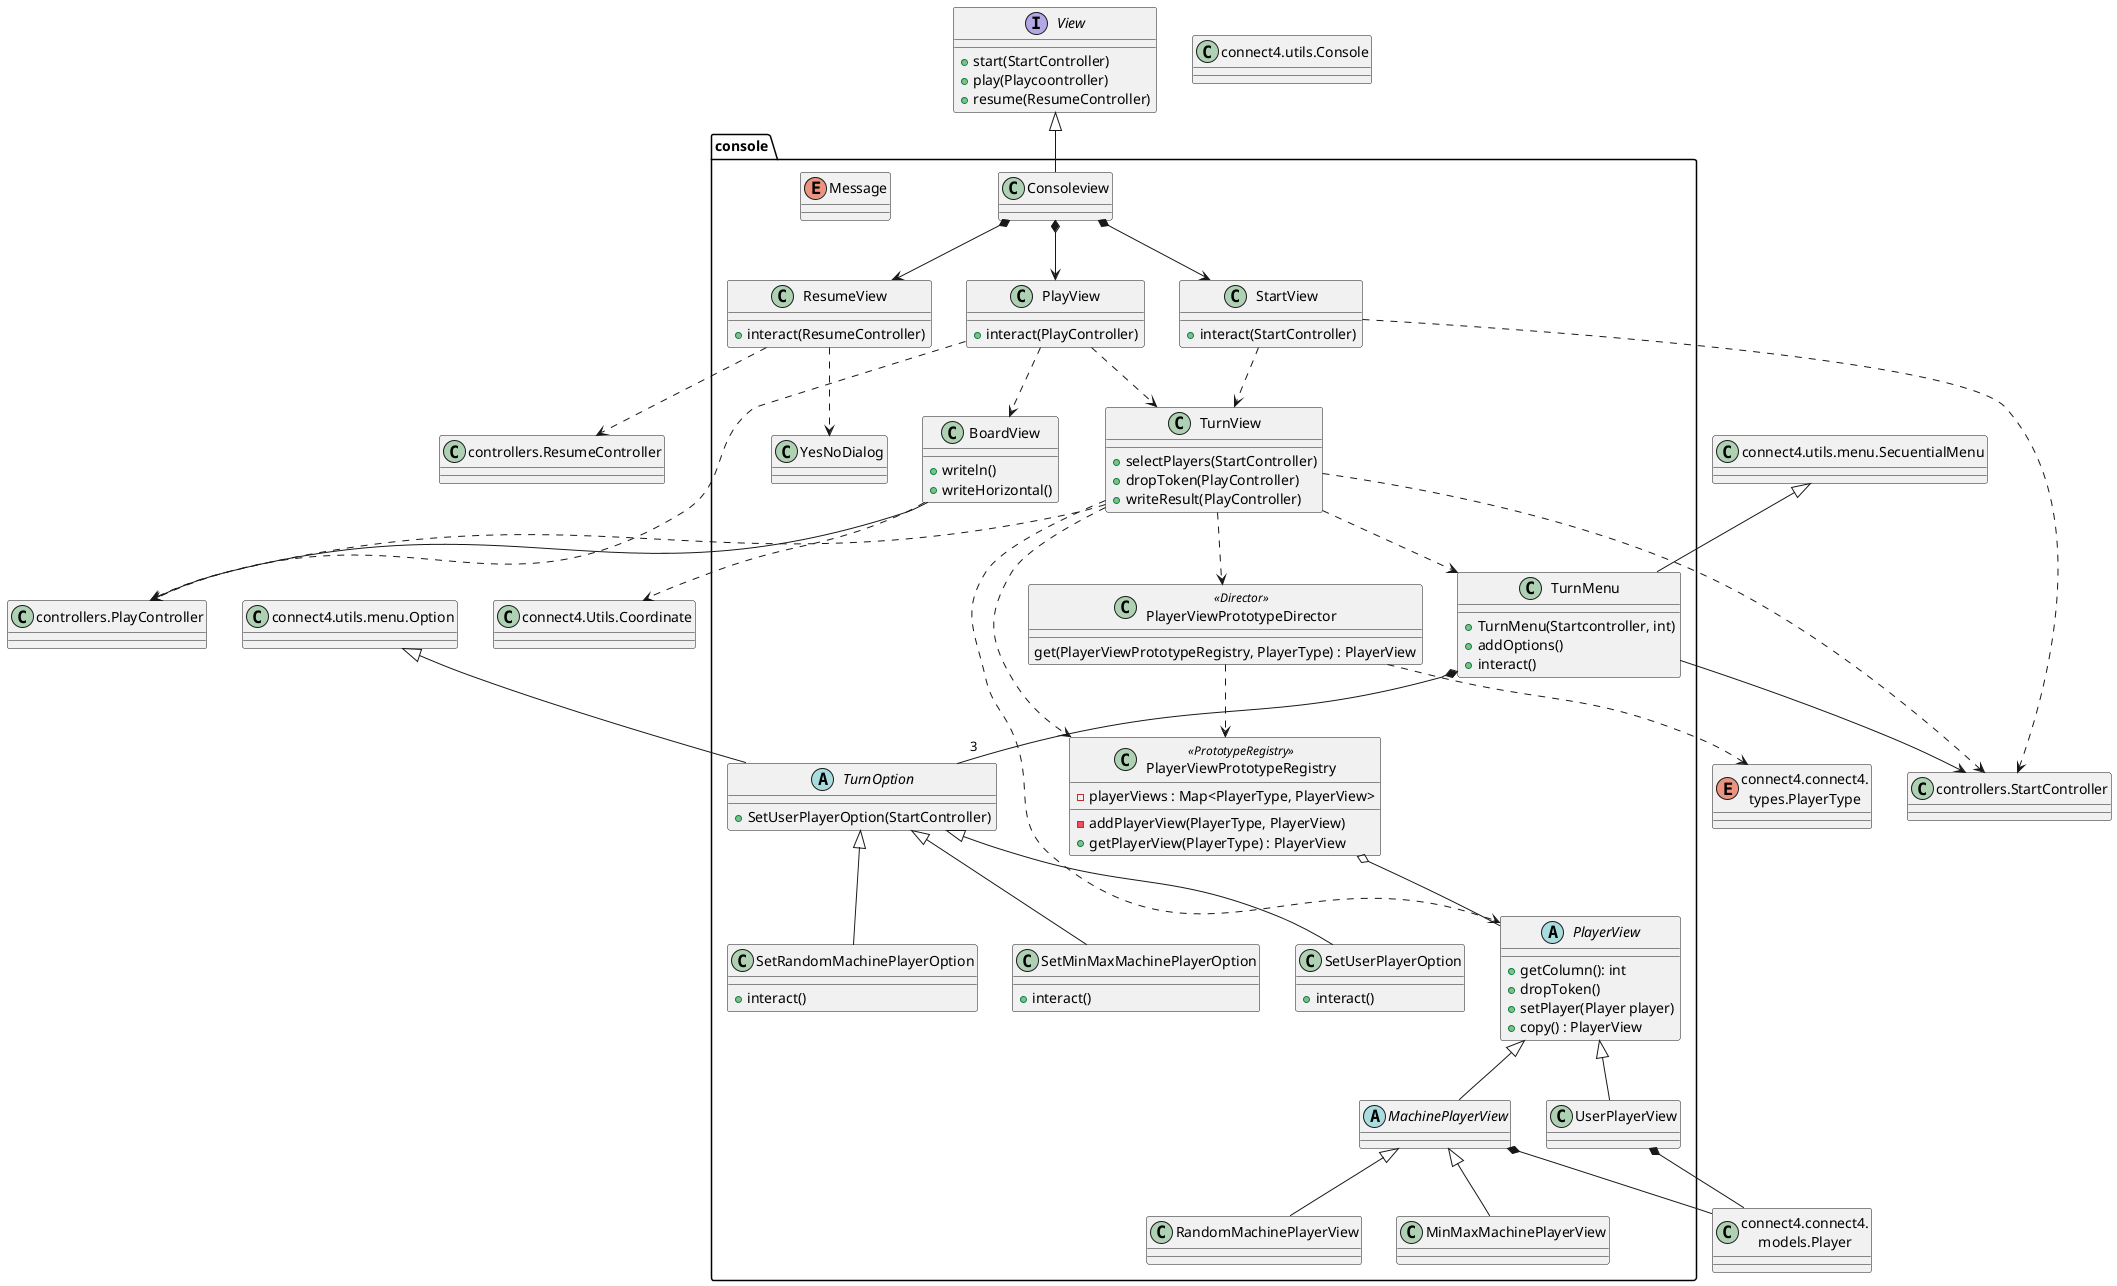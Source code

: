 @startuml connect4.connect4.console.console

class console.Consoleview

class console.StartView{
    +interact(StartController)
}

class console.PlayView{
    +interact(PlayController)
}

class console.ResumeView{
    +interact(ResumeController)
}

class console.BoardView{
    +writeln()
    +writeHorizontal()
}

class console.TurnView{
    +selectPlayers(StartController)
    +dropToken(PlayController)
    +writeResult(PlayController)
}

abstract class console.PlayerView{
    +getColumn(): int
    +dropToken()
    +setPlayer(Player player)
    +copy() : PlayerView
}

abstract class console.MachinePlayerView
class console.MinMaxMachinePlayerView
class console.RandomMachinePlayerView
class console.UserPlayerView
class console.TurnMenu{
    +TurnMenu(Startcontroller, int)
    +addOptions()
    +interact()
}

abstract class console.TurnOption{
    +SetUserPlayerOption(StartController)
}

class console.SetRandomMachinePlayerOption{
        +interact()
}

class console.SetMinMaxMachinePlayerOption{
        +interact()
}

class console.SetUserPlayerOption{
        +interact()
}

enum console.Message

class console.YesNoDialog

class console.PlayerViewPrototypeDirector <<Director>> {
    get(PlayerViewPrototypeRegistry, PlayerType) : PlayerView 
}

class console.PlayerViewPrototypeRegistry <<PrototypeRegistry>> {
    -playerViews : Map<PlayerType, PlayerView> 
    -addPlayerView(PlayerType, PlayerView)
    +getPlayerView(PlayerType) : PlayerView
}
class StartController as "controllers.StartController"
class PlayController as "controllers.PlayController"
class ResumeController as "controllers.ResumeController"

interface View{
    +start(StartController)
    +play(Playcoontroller)
    +resume(ResumeController)
}

View <|-- Consoleview 
Consoleview *--> StartView
Consoleview *--> PlayView
Consoleview *--> ResumeView

StartView ..> StartController
PlayView ..> PlayController
ResumeView ..> ResumeController

StartView ..> TurnView

PlayView ..> TurnView
PlayView ..> BoardView

ResumeView ..> YesNoDialog

TurnView ..> PlayerView
TurnView ..> StartController
TurnView ..> PlayController
TurnView ..> TurnMenu
TurnMenu *-- "3"TurnOption
TurnView ..> PlayerViewPrototypeDirector
TurnView ..> PlayerViewPrototypeRegistry

PlayerView <|-- UserPlayerView
PlayerView <|-- MachinePlayerView
MachinePlayerView <|-- MinMaxMachinePlayerView
MachinePlayerView <|-- RandomMachinePlayerView

TurnOption <|-- SetRandomMachinePlayerOption
TurnOption <|-- SetMinMaxMachinePlayerOption
TurnOption <|-- SetUserPlayerOption
TurnMenu --> StartController

PlayerViewPrototypeDirector ..> PlayerViewPrototypeRegistry
PlayerViewPrototypeRegistry o-- PlayerView

class Option as "connect4.utils.menu.Option"
class SecuentialMenu as "connect4.utils.menu.SecuentialMenu"
class Coordinate as "connect4.Utils.Coordinate"
class Console as "connect4.utils.Console"
class Player as "connect4.connect4.\nmodels.Player"
enum PlayerType as "connect4.connect4.\ntypes.PlayerType"


Option <|-- TurnOption
SecuentialMenu <|-- TurnMenu
BoardView --> PlayController
BoardView ..> Coordinate
MachinePlayerView *-- Player
UserPlayerView *-- Player



PlayerViewPrototypeDirector ..> PlayerType


@enduml